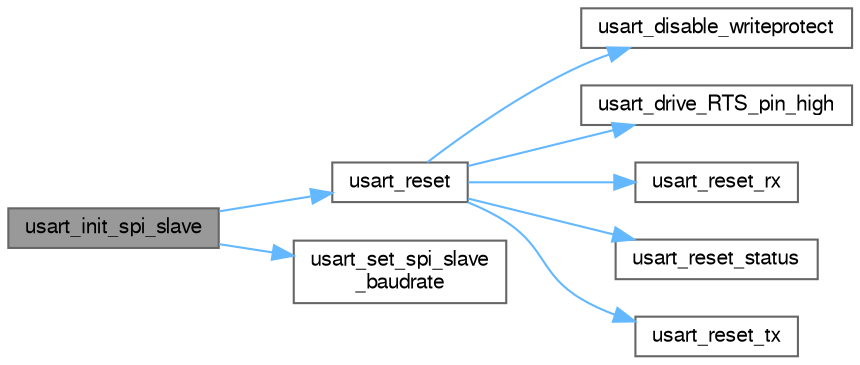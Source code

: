 digraph "usart_init_spi_slave"
{
 // LATEX_PDF_SIZE
  bgcolor="transparent";
  edge [fontname=FreeSans,fontsize=10,labelfontname=FreeSans,labelfontsize=10];
  node [fontname=FreeSans,fontsize=10,shape=box,height=0.2,width=0.4];
  rankdir="LR";
  Node1 [label="usart_init_spi_slave",height=0.2,width=0.4,color="gray40", fillcolor="grey60", style="filled", fontcolor="black",tooltip="Configure USART to work in SPI mode and act as a slave."];
  Node1 -> Node2 [color="steelblue1",style="solid"];
  Node2 [label="usart_reset",height=0.2,width=0.4,color="grey40", fillcolor="white", style="filled",URL="$group__sam__drivers__usart__group.html#ga6cb84f0297ddca62d4077f616efa5c5b",tooltip="Reset the USART and disable TX and RX."];
  Node2 -> Node3 [color="steelblue1",style="solid"];
  Node3 [label="usart_disable_writeprotect",height=0.2,width=0.4,color="grey40", fillcolor="white", style="filled",URL="$group__sam__drivers__usart__group.html#gabdf1b8bf1b4da95d3a314c4916799e88",tooltip="Disable write protect of USART registers."];
  Node2 -> Node4 [color="steelblue1",style="solid"];
  Node4 [label="usart_drive_RTS_pin_high",height=0.2,width=0.4,color="grey40", fillcolor="white", style="filled",URL="$group__sam__drivers__usart__group.html#ga930438dce6fbe82394c706b775cf2f0a",tooltip="Drive the pin RTS to 1."];
  Node2 -> Node5 [color="steelblue1",style="solid"];
  Node5 [label="usart_reset_rx",height=0.2,width=0.4,color="grey40", fillcolor="white", style="filled",URL="$group__sam__drivers__usart__group.html#ga86ad3a57b19fb497ef2271d6dc87c359",tooltip="Immediately stop and disable USART receiver."];
  Node2 -> Node6 [color="steelblue1",style="solid"];
  Node6 [label="usart_reset_status",height=0.2,width=0.4,color="grey40", fillcolor="white", style="filled",URL="$group__sam__drivers__usart__group.html#ga4e19efeb524c1fba4b962e72283dcc11",tooltip="Reset status bits (PARE, OVER, MANERR, UNRE and PXBRK in US_CSR)."];
  Node2 -> Node7 [color="steelblue1",style="solid"];
  Node7 [label="usart_reset_tx",height=0.2,width=0.4,color="grey40", fillcolor="white", style="filled",URL="$group__sam__drivers__usart__group.html#ga123b84a0d5be1cbf1a3c5bac4af3d27d",tooltip="Immediately stop and disable USART transmitter."];
  Node1 -> Node8 [color="steelblue1",style="solid"];
  Node8 [label="usart_set_spi_slave\l_baudrate",height=0.2,width=0.4,color="grey40", fillcolor="white", style="filled",URL="$group__sam__drivers__usart__group.html#ga4740fd3e308857e7d074802e08db1cbe",tooltip="Select the SCK pin as the source of baudrate for the USART SPI slave mode."];
}
